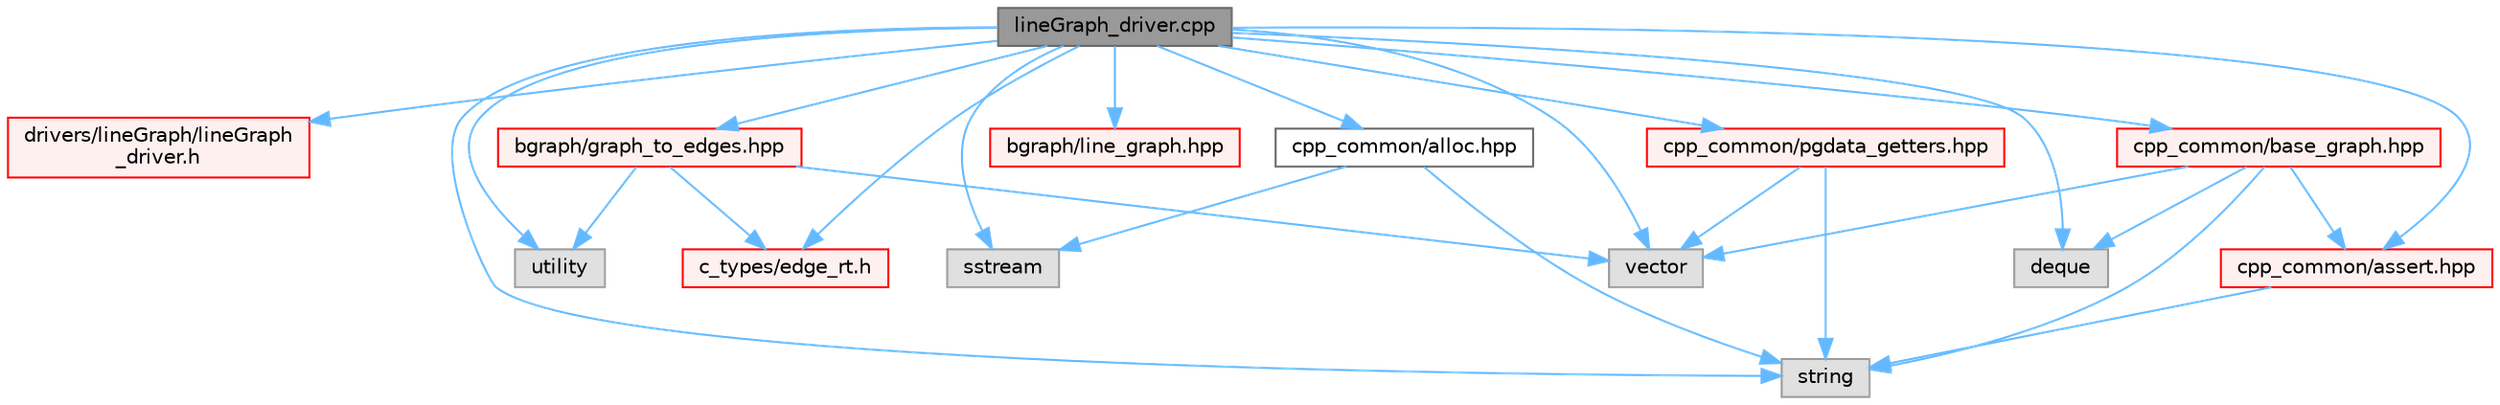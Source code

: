 digraph "lineGraph_driver.cpp"
{
 // LATEX_PDF_SIZE
  bgcolor="transparent";
  edge [fontname=Helvetica,fontsize=10,labelfontname=Helvetica,labelfontsize=10];
  node [fontname=Helvetica,fontsize=10,shape=box,height=0.2,width=0.4];
  Node1 [id="Node000001",label="lineGraph_driver.cpp",height=0.2,width=0.4,color="gray40", fillcolor="grey60", style="filled", fontcolor="black",tooltip=" "];
  Node1 -> Node2 [id="edge1_Node000001_Node000002",color="steelblue1",style="solid",tooltip=" "];
  Node2 [id="Node000002",label="drivers/lineGraph/lineGraph\l_driver.h",height=0.2,width=0.4,color="red", fillcolor="#FFF0F0", style="filled",URL="$lineGraph__driver_8h.html",tooltip=" "];
  Node1 -> Node5 [id="edge2_Node000001_Node000005",color="steelblue1",style="solid",tooltip=" "];
  Node5 [id="Node000005",label="sstream",height=0.2,width=0.4,color="grey60", fillcolor="#E0E0E0", style="filled",tooltip=" "];
  Node1 -> Node6 [id="edge3_Node000001_Node000006",color="steelblue1",style="solid",tooltip=" "];
  Node6 [id="Node000006",label="deque",height=0.2,width=0.4,color="grey60", fillcolor="#E0E0E0", style="filled",tooltip=" "];
  Node1 -> Node7 [id="edge4_Node000001_Node000007",color="steelblue1",style="solid",tooltip=" "];
  Node7 [id="Node000007",label="vector",height=0.2,width=0.4,color="grey60", fillcolor="#E0E0E0", style="filled",tooltip=" "];
  Node1 -> Node8 [id="edge5_Node000001_Node000008",color="steelblue1",style="solid",tooltip=" "];
  Node8 [id="Node000008",label="utility",height=0.2,width=0.4,color="grey60", fillcolor="#E0E0E0", style="filled",tooltip=" "];
  Node1 -> Node9 [id="edge6_Node000001_Node000009",color="steelblue1",style="solid",tooltip=" "];
  Node9 [id="Node000009",label="string",height=0.2,width=0.4,color="grey60", fillcolor="#E0E0E0", style="filled",tooltip=" "];
  Node1 -> Node10 [id="edge7_Node000001_Node000010",color="steelblue1",style="solid",tooltip=" "];
  Node10 [id="Node000010",label="bgraph/line_graph.hpp",height=0.2,width=0.4,color="red", fillcolor="#FFF0F0", style="filled",URL="$line__graph_8hpp.html",tooltip=" "];
  Node1 -> Node19 [id="edge8_Node000001_Node000019",color="steelblue1",style="solid",tooltip=" "];
  Node19 [id="Node000019",label="bgraph/graph_to_edges.hpp",height=0.2,width=0.4,color="red", fillcolor="#FFF0F0", style="filled",URL="$graph__to__edges_8hpp.html",tooltip=" "];
  Node19 -> Node7 [id="edge9_Node000019_Node000007",color="steelblue1",style="solid",tooltip=" "];
  Node19 -> Node8 [id="edge10_Node000019_Node000008",color="steelblue1",style="solid",tooltip=" "];
  Node19 -> Node20 [id="edge11_Node000019_Node000020",color="steelblue1",style="solid",tooltip=" "];
  Node20 [id="Node000020",label="c_types/edge_rt.h",height=0.2,width=0.4,color="red", fillcolor="#FFF0F0", style="filled",URL="$edge__rt_8h.html",tooltip=" "];
  Node1 -> Node22 [id="edge12_Node000001_Node000022",color="steelblue1",style="solid",tooltip=" "];
  Node22 [id="Node000022",label="cpp_common/pgdata_getters.hpp",height=0.2,width=0.4,color="red", fillcolor="#FFF0F0", style="filled",URL="$pgdata__getters_8hpp.html",tooltip=" "];
  Node22 -> Node9 [id="edge13_Node000022_Node000009",color="steelblue1",style="solid",tooltip=" "];
  Node22 -> Node7 [id="edge14_Node000022_Node000007",color="steelblue1",style="solid",tooltip=" "];
  Node1 -> Node37 [id="edge15_Node000001_Node000037",color="steelblue1",style="solid",tooltip=" "];
  Node37 [id="Node000037",label="cpp_common/alloc.hpp",height=0.2,width=0.4,color="grey40", fillcolor="white", style="filled",URL="$alloc_8hpp.html",tooltip=" "];
  Node37 -> Node9 [id="edge16_Node000037_Node000009",color="steelblue1",style="solid",tooltip=" "];
  Node37 -> Node5 [id="edge17_Node000037_Node000005",color="steelblue1",style="solid",tooltip=" "];
  Node1 -> Node38 [id="edge18_Node000001_Node000038",color="steelblue1",style="solid",tooltip=" "];
  Node38 [id="Node000038",label="cpp_common/assert.hpp",height=0.2,width=0.4,color="red", fillcolor="#FFF0F0", style="filled",URL="$assert_8hpp.html",tooltip="Assertions Handling."];
  Node38 -> Node9 [id="edge19_Node000038_Node000009",color="steelblue1",style="solid",tooltip=" "];
  Node1 -> Node40 [id="edge20_Node000001_Node000040",color="steelblue1",style="solid",tooltip=" "];
  Node40 [id="Node000040",label="cpp_common/base_graph.hpp",height=0.2,width=0.4,color="red", fillcolor="#FFF0F0", style="filled",URL="$base__graph_8hpp.html",tooltip=" "];
  Node40 -> Node6 [id="edge21_Node000040_Node000006",color="steelblue1",style="solid",tooltip=" "];
  Node40 -> Node7 [id="edge22_Node000040_Node000007",color="steelblue1",style="solid",tooltip=" "];
  Node40 -> Node9 [id="edge23_Node000040_Node000009",color="steelblue1",style="solid",tooltip=" "];
  Node40 -> Node38 [id="edge24_Node000040_Node000038",color="steelblue1",style="solid",tooltip=" "];
  Node1 -> Node20 [id="edge25_Node000001_Node000020",color="steelblue1",style="solid",tooltip=" "];
}
